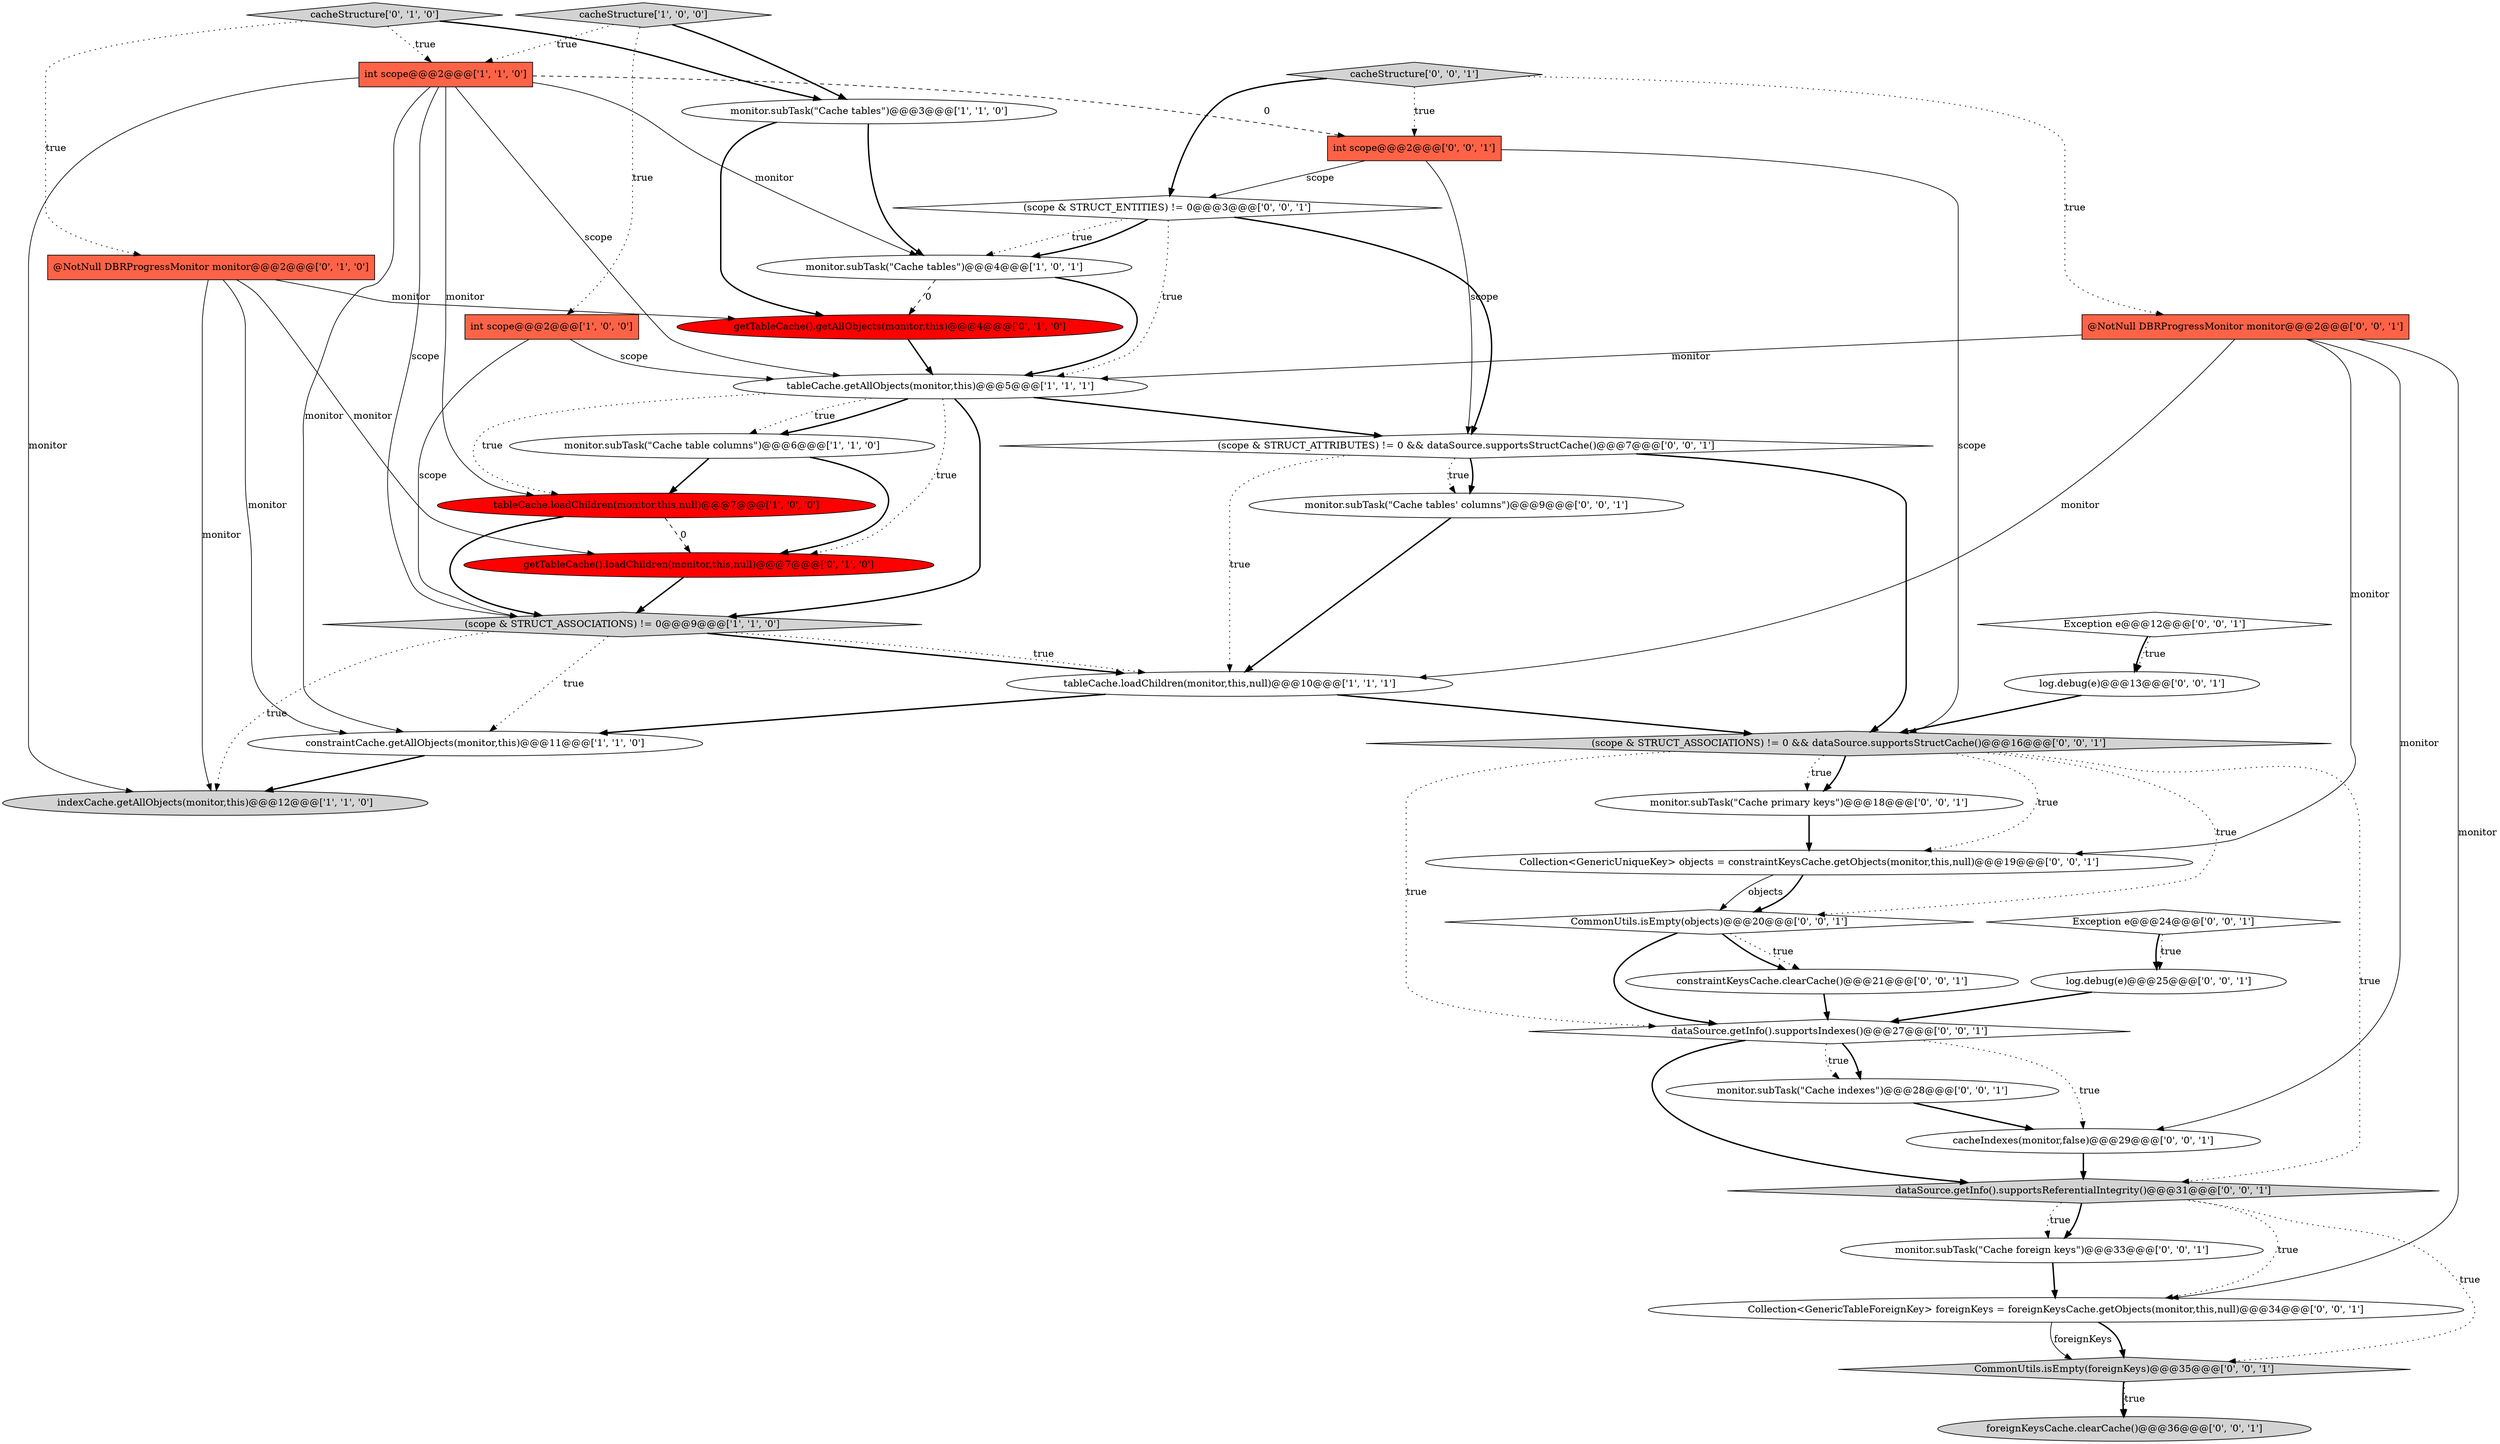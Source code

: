 digraph {
25 [style = filled, label = "dataSource.getInfo().supportsIndexes()@@@27@@@['0', '0', '1']", fillcolor = white, shape = diamond image = "AAA0AAABBB3BBB"];
35 [style = filled, label = "dataSource.getInfo().supportsReferentialIntegrity()@@@31@@@['0', '0', '1']", fillcolor = lightgray, shape = diamond image = "AAA0AAABBB3BBB"];
20 [style = filled, label = "(scope & STRUCT_ENTITIES) != 0@@@3@@@['0', '0', '1']", fillcolor = white, shape = diamond image = "AAA0AAABBB3BBB"];
8 [style = filled, label = "int scope@@@2@@@['1', '1', '0']", fillcolor = tomato, shape = box image = "AAA0AAABBB1BBB"];
17 [style = filled, label = "Collection<GenericUniqueKey> objects = constraintKeysCache.getObjects(monitor,this,null)@@@19@@@['0', '0', '1']", fillcolor = white, shape = ellipse image = "AAA0AAABBB3BBB"];
10 [style = filled, label = "monitor.subTask(\"Cache table columns\")@@@6@@@['1', '1', '0']", fillcolor = white, shape = ellipse image = "AAA0AAABBB1BBB"];
24 [style = filled, label = "monitor.subTask(\"Cache primary keys\")@@@18@@@['0', '0', '1']", fillcolor = white, shape = ellipse image = "AAA0AAABBB3BBB"];
22 [style = filled, label = "CommonUtils.isEmpty(objects)@@@20@@@['0', '0', '1']", fillcolor = white, shape = diamond image = "AAA0AAABBB3BBB"];
5 [style = filled, label = "cacheStructure['1', '0', '0']", fillcolor = lightgray, shape = diamond image = "AAA0AAABBB1BBB"];
15 [style = filled, label = "getTableCache().getAllObjects(monitor,this)@@@4@@@['0', '1', '0']", fillcolor = red, shape = ellipse image = "AAA1AAABBB2BBB"];
19 [style = filled, label = "cacheIndexes(monitor,false)@@@29@@@['0', '0', '1']", fillcolor = white, shape = ellipse image = "AAA0AAABBB3BBB"];
3 [style = filled, label = "tableCache.loadChildren(monitor,this,null)@@@10@@@['1', '1', '1']", fillcolor = white, shape = ellipse image = "AAA0AAABBB1BBB"];
33 [style = filled, label = "foreignKeysCache.clearCache()@@@36@@@['0', '0', '1']", fillcolor = lightgray, shape = ellipse image = "AAA0AAABBB3BBB"];
12 [style = filled, label = "cacheStructure['0', '1', '0']", fillcolor = lightgray, shape = diamond image = "AAA0AAABBB2BBB"];
27 [style = filled, label = "@NotNull DBRProgressMonitor monitor@@@2@@@['0', '0', '1']", fillcolor = tomato, shape = box image = "AAA0AAABBB3BBB"];
2 [style = filled, label = "tableCache.getAllObjects(monitor,this)@@@5@@@['1', '1', '1']", fillcolor = white, shape = ellipse image = "AAA0AAABBB1BBB"];
26 [style = filled, label = "monitor.subTask(\"Cache indexes\")@@@28@@@['0', '0', '1']", fillcolor = white, shape = ellipse image = "AAA0AAABBB3BBB"];
28 [style = filled, label = "log.debug(e)@@@13@@@['0', '0', '1']", fillcolor = white, shape = ellipse image = "AAA0AAABBB3BBB"];
1 [style = filled, label = "tableCache.loadChildren(monitor,this,null)@@@7@@@['1', '0', '0']", fillcolor = red, shape = ellipse image = "AAA1AAABBB1BBB"];
23 [style = filled, label = "monitor.subTask(\"Cache foreign keys\")@@@33@@@['0', '0', '1']", fillcolor = white, shape = ellipse image = "AAA0AAABBB3BBB"];
14 [style = filled, label = "@NotNull DBRProgressMonitor monitor@@@2@@@['0', '1', '0']", fillcolor = tomato, shape = box image = "AAA0AAABBB2BBB"];
6 [style = filled, label = "monitor.subTask(\"Cache tables\")@@@4@@@['1', '0', '1']", fillcolor = white, shape = ellipse image = "AAA0AAABBB1BBB"];
32 [style = filled, label = "int scope@@@2@@@['0', '0', '1']", fillcolor = tomato, shape = box image = "AAA0AAABBB3BBB"];
21 [style = filled, label = "log.debug(e)@@@25@@@['0', '0', '1']", fillcolor = white, shape = ellipse image = "AAA0AAABBB3BBB"];
7 [style = filled, label = "int scope@@@2@@@['1', '0', '0']", fillcolor = tomato, shape = box image = "AAA0AAABBB1BBB"];
0 [style = filled, label = "indexCache.getAllObjects(monitor,this)@@@12@@@['1', '1', '0']", fillcolor = lightgray, shape = ellipse image = "AAA0AAABBB1BBB"];
18 [style = filled, label = "Collection<GenericTableForeignKey> foreignKeys = foreignKeysCache.getObjects(monitor,this,null)@@@34@@@['0', '0', '1']", fillcolor = white, shape = ellipse image = "AAA0AAABBB3BBB"];
30 [style = filled, label = "(scope & STRUCT_ASSOCIATIONS) != 0 && dataSource.supportsStructCache()@@@16@@@['0', '0', '1']", fillcolor = lightgray, shape = diamond image = "AAA0AAABBB3BBB"];
13 [style = filled, label = "getTableCache().loadChildren(monitor,this,null)@@@7@@@['0', '1', '0']", fillcolor = red, shape = ellipse image = "AAA1AAABBB2BBB"];
31 [style = filled, label = "cacheStructure['0', '0', '1']", fillcolor = lightgray, shape = diamond image = "AAA0AAABBB3BBB"];
34 [style = filled, label = "Exception e@@@24@@@['0', '0', '1']", fillcolor = white, shape = diamond image = "AAA0AAABBB3BBB"];
37 [style = filled, label = "(scope & STRUCT_ATTRIBUTES) != 0 && dataSource.supportsStructCache()@@@7@@@['0', '0', '1']", fillcolor = white, shape = diamond image = "AAA0AAABBB3BBB"];
38 [style = filled, label = "constraintKeysCache.clearCache()@@@21@@@['0', '0', '1']", fillcolor = white, shape = ellipse image = "AAA0AAABBB3BBB"];
16 [style = filled, label = "Exception e@@@12@@@['0', '0', '1']", fillcolor = white, shape = diamond image = "AAA0AAABBB3BBB"];
29 [style = filled, label = "monitor.subTask(\"Cache tables' columns\")@@@9@@@['0', '0', '1']", fillcolor = white, shape = ellipse image = "AAA0AAABBB3BBB"];
4 [style = filled, label = "monitor.subTask(\"Cache tables\")@@@3@@@['1', '1', '0']", fillcolor = white, shape = ellipse image = "AAA0AAABBB1BBB"];
11 [style = filled, label = "(scope & STRUCT_ASSOCIATIONS) != 0@@@9@@@['1', '1', '0']", fillcolor = lightgray, shape = diamond image = "AAA0AAABBB1BBB"];
9 [style = filled, label = "constraintCache.getAllObjects(monitor,this)@@@11@@@['1', '1', '0']", fillcolor = white, shape = ellipse image = "AAA0AAABBB1BBB"];
36 [style = filled, label = "CommonUtils.isEmpty(foreignKeys)@@@35@@@['0', '0', '1']", fillcolor = lightgray, shape = diamond image = "AAA0AAABBB3BBB"];
7->11 [style = solid, label="scope"];
27->19 [style = solid, label="monitor"];
12->8 [style = dotted, label="true"];
4->15 [style = bold, label=""];
27->2 [style = solid, label="monitor"];
37->3 [style = dotted, label="true"];
8->32 [style = dashed, label="0"];
8->0 [style = solid, label="monitor"];
25->35 [style = bold, label=""];
32->37 [style = solid, label="scope"];
36->33 [style = bold, label=""];
14->0 [style = solid, label="monitor"];
35->23 [style = bold, label=""];
8->6 [style = solid, label="monitor"];
22->38 [style = dotted, label="true"];
6->15 [style = dashed, label="0"];
11->0 [style = dotted, label="true"];
24->17 [style = bold, label=""];
31->27 [style = dotted, label="true"];
20->37 [style = bold, label=""];
31->20 [style = bold, label=""];
25->19 [style = dotted, label="true"];
3->30 [style = bold, label=""];
2->10 [style = dotted, label="true"];
22->25 [style = bold, label=""];
28->30 [style = bold, label=""];
8->1 [style = solid, label="monitor"];
37->29 [style = bold, label=""];
21->25 [style = bold, label=""];
17->22 [style = solid, label="objects"];
13->11 [style = bold, label=""];
1->11 [style = bold, label=""];
6->2 [style = bold, label=""];
22->38 [style = bold, label=""];
5->7 [style = dotted, label="true"];
25->26 [style = bold, label=""];
38->25 [style = bold, label=""];
35->18 [style = dotted, label="true"];
5->8 [style = dotted, label="true"];
10->1 [style = bold, label=""];
32->30 [style = solid, label="scope"];
25->26 [style = dotted, label="true"];
20->6 [style = dotted, label="true"];
30->24 [style = bold, label=""];
32->20 [style = solid, label="scope"];
37->30 [style = bold, label=""];
8->11 [style = solid, label="scope"];
11->9 [style = dotted, label="true"];
26->19 [style = bold, label=""];
2->10 [style = bold, label=""];
27->3 [style = solid, label="monitor"];
7->2 [style = solid, label="scope"];
8->9 [style = solid, label="monitor"];
3->9 [style = bold, label=""];
30->25 [style = dotted, label="true"];
8->2 [style = solid, label="scope"];
10->13 [style = bold, label=""];
11->3 [style = bold, label=""];
19->35 [style = bold, label=""];
5->4 [style = bold, label=""];
30->17 [style = dotted, label="true"];
27->18 [style = solid, label="monitor"];
11->3 [style = dotted, label="true"];
35->23 [style = dotted, label="true"];
2->11 [style = bold, label=""];
23->18 [style = bold, label=""];
34->21 [style = bold, label=""];
34->21 [style = dotted, label="true"];
36->33 [style = dotted, label="true"];
14->9 [style = solid, label="monitor"];
15->2 [style = bold, label=""];
9->0 [style = bold, label=""];
30->24 [style = dotted, label="true"];
4->6 [style = bold, label=""];
35->36 [style = dotted, label="true"];
29->3 [style = bold, label=""];
18->36 [style = bold, label=""];
37->29 [style = dotted, label="true"];
20->6 [style = bold, label=""];
27->17 [style = solid, label="monitor"];
17->22 [style = bold, label=""];
18->36 [style = solid, label="foreignKeys"];
31->32 [style = dotted, label="true"];
1->13 [style = dashed, label="0"];
12->14 [style = dotted, label="true"];
16->28 [style = bold, label=""];
12->4 [style = bold, label=""];
30->35 [style = dotted, label="true"];
14->15 [style = solid, label="monitor"];
2->1 [style = dotted, label="true"];
20->2 [style = dotted, label="true"];
2->37 [style = bold, label=""];
16->28 [style = dotted, label="true"];
14->13 [style = solid, label="monitor"];
30->22 [style = dotted, label="true"];
2->13 [style = dotted, label="true"];
}

